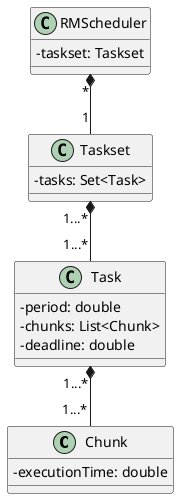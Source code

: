 @startuml Analisi
skinparam classAttributeIconSize 0

' classi
class Chunk {
    - executionTime: double
}

class Task {
    - period: double
    - chunks: List<Chunk>
    - deadline: double
}

class Taskset {
    - tasks: Set<Task>
}

class RMScheduler {
    - taskset: Taskset
}

' relazioni
Task "1...*" *-- "1...*" Chunk
Taskset "1...*" *-- "1...*" Task
RMScheduler "*" *-- "1" Taskset

@enduml
